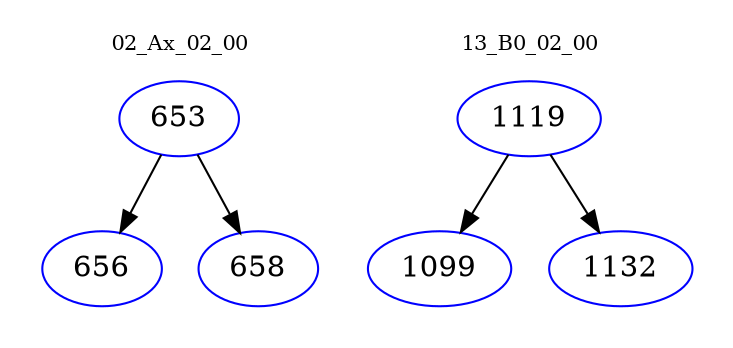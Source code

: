 digraph{
subgraph cluster_0 {
color = white
label = "02_Ax_02_00";
fontsize=10;
T0_653 [label="653", color="blue"]
T0_653 -> T0_656 [color="black"]
T0_656 [label="656", color="blue"]
T0_653 -> T0_658 [color="black"]
T0_658 [label="658", color="blue"]
}
subgraph cluster_1 {
color = white
label = "13_B0_02_00";
fontsize=10;
T1_1119 [label="1119", color="blue"]
T1_1119 -> T1_1099 [color="black"]
T1_1099 [label="1099", color="blue"]
T1_1119 -> T1_1132 [color="black"]
T1_1132 [label="1132", color="blue"]
}
}
